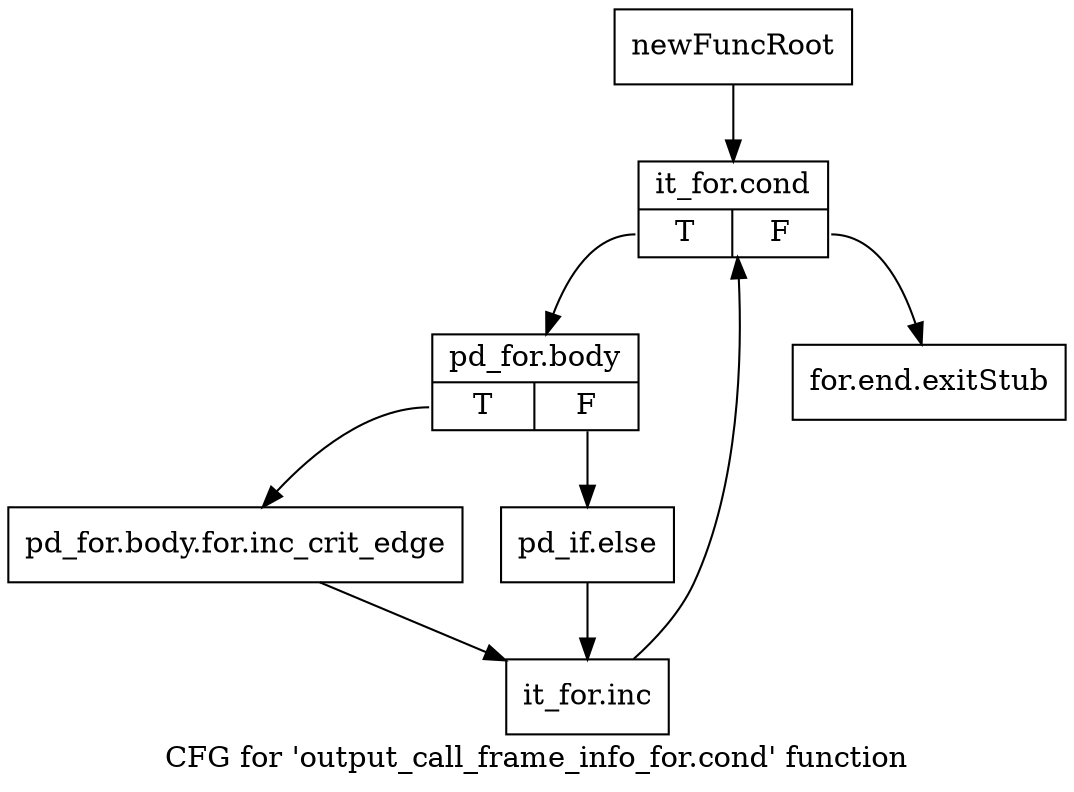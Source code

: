digraph "CFG for 'output_call_frame_info_for.cond' function" {
	label="CFG for 'output_call_frame_info_for.cond' function";

	Node0xabbfd70 [shape=record,label="{newFuncRoot}"];
	Node0xabbfd70 -> Node0xabbfe10;
	Node0xabbfdc0 [shape=record,label="{for.end.exitStub}"];
	Node0xabbfe10 [shape=record,label="{it_for.cond|{<s0>T|<s1>F}}"];
	Node0xabbfe10:s0 -> Node0xabbfe60;
	Node0xabbfe10:s1 -> Node0xabbfdc0;
	Node0xabbfe60 [shape=record,label="{pd_for.body|{<s0>T|<s1>F}}"];
	Node0xabbfe60:s0 -> Node0xabbff00;
	Node0xabbfe60:s1 -> Node0xabbfeb0;
	Node0xabbfeb0 [shape=record,label="{pd_if.else}"];
	Node0xabbfeb0 -> Node0xabbff50;
	Node0xabbff00 [shape=record,label="{pd_for.body.for.inc_crit_edge}"];
	Node0xabbff00 -> Node0xabbff50;
	Node0xabbff50 [shape=record,label="{it_for.inc}"];
	Node0xabbff50 -> Node0xabbfe10;
}
